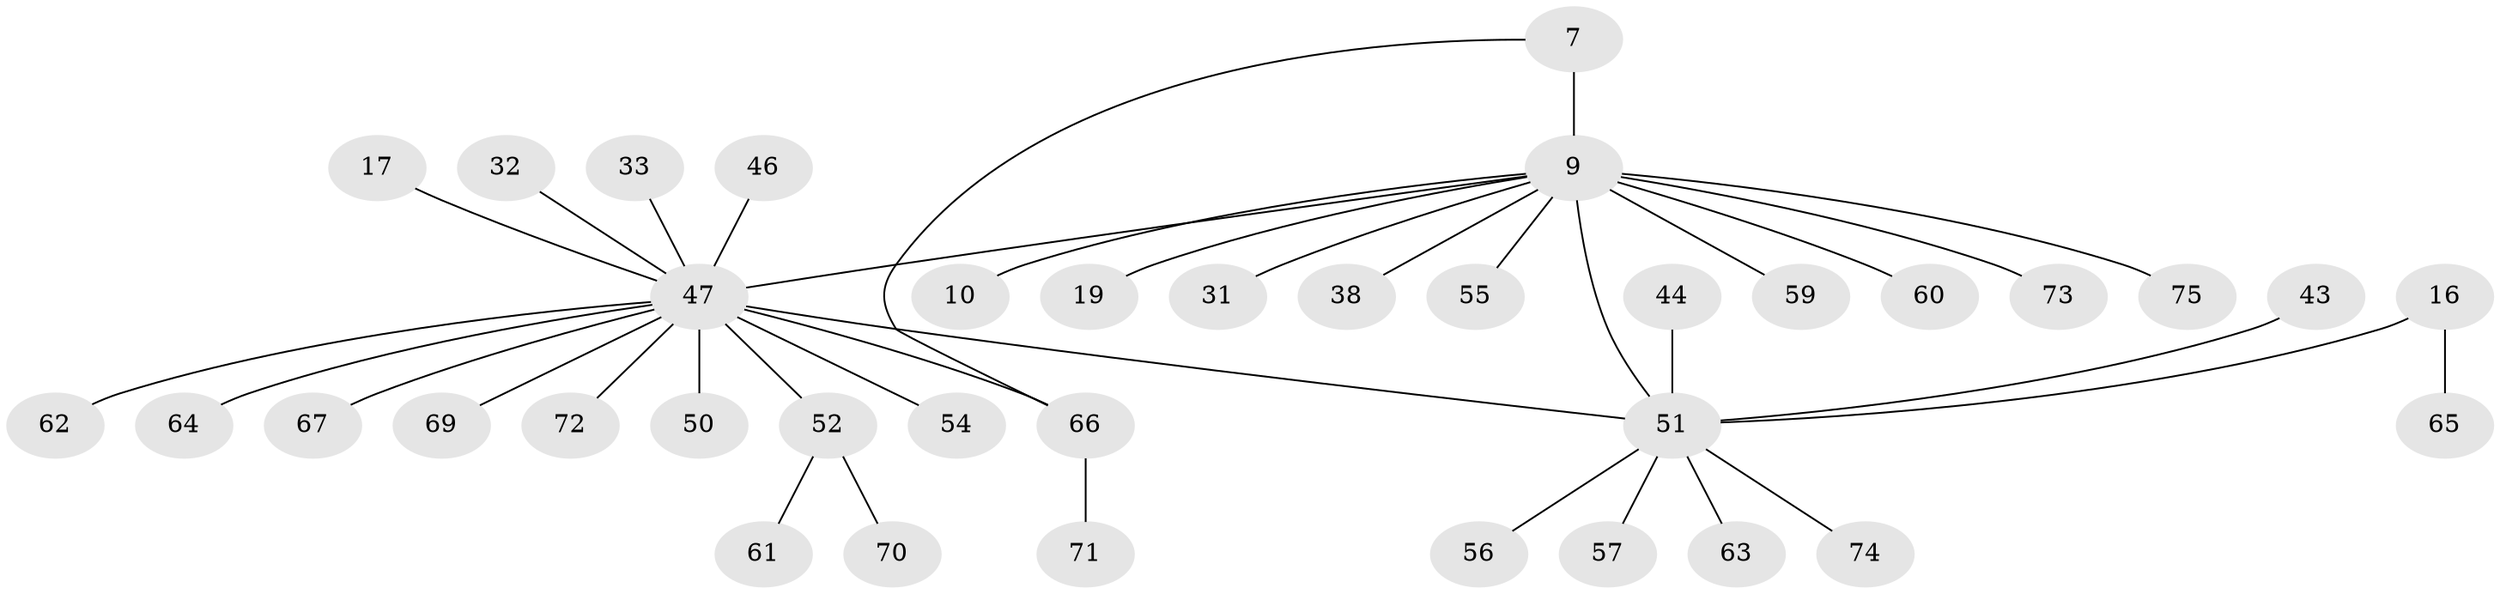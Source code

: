 // original degree distribution, {20: 0.013333333333333334, 4: 0.04, 8: 0.02666666666666667, 2: 0.26666666666666666, 12: 0.013333333333333334, 3: 0.12, 7: 0.013333333333333334, 1: 0.48, 5: 0.02666666666666667}
// Generated by graph-tools (version 1.1) at 2025/48/03/09/25 04:48:33]
// undirected, 37 vertices, 38 edges
graph export_dot {
graph [start="1"]
  node [color=gray90,style=filled];
  7;
  9 [super="+6"];
  10;
  16;
  17;
  19;
  31;
  32;
  33;
  38;
  43;
  44;
  46;
  47 [super="+22+1"];
  50;
  51 [super="+3+48"];
  52 [super="+27"];
  54;
  55 [super="+45+53"];
  56;
  57 [super="+11"];
  59;
  60 [super="+26"];
  61;
  62 [super="+13"];
  63;
  64 [super="+30"];
  65 [super="+34"];
  66 [super="+37+29+35+41"];
  67;
  69 [super="+42"];
  70;
  71 [super="+58"];
  72;
  73;
  74 [super="+68"];
  75 [super="+28+39"];
  7 -- 9 [weight=2];
  7 -- 66;
  9 -- 31;
  9 -- 73 [weight=2];
  9 -- 38;
  9 -- 10;
  9 -- 19;
  9 -- 59;
  9 -- 75;
  9 -- 55;
  9 -- 60;
  9 -- 51 [weight=4];
  9 -- 47;
  16 -- 51 [weight=4];
  16 -- 65;
  17 -- 47;
  32 -- 47;
  33 -- 47;
  43 -- 51 [weight=2];
  44 -- 51;
  46 -- 47;
  47 -- 51 [weight=2];
  47 -- 64 [weight=2];
  47 -- 67;
  47 -- 69;
  47 -- 72;
  47 -- 50;
  47 -- 54;
  47 -- 62;
  47 -- 66 [weight=2];
  47 -- 52 [weight=2];
  51 -- 56;
  51 -- 57;
  51 -- 63;
  51 -- 74;
  52 -- 61;
  52 -- 70;
  66 -- 71;
}
